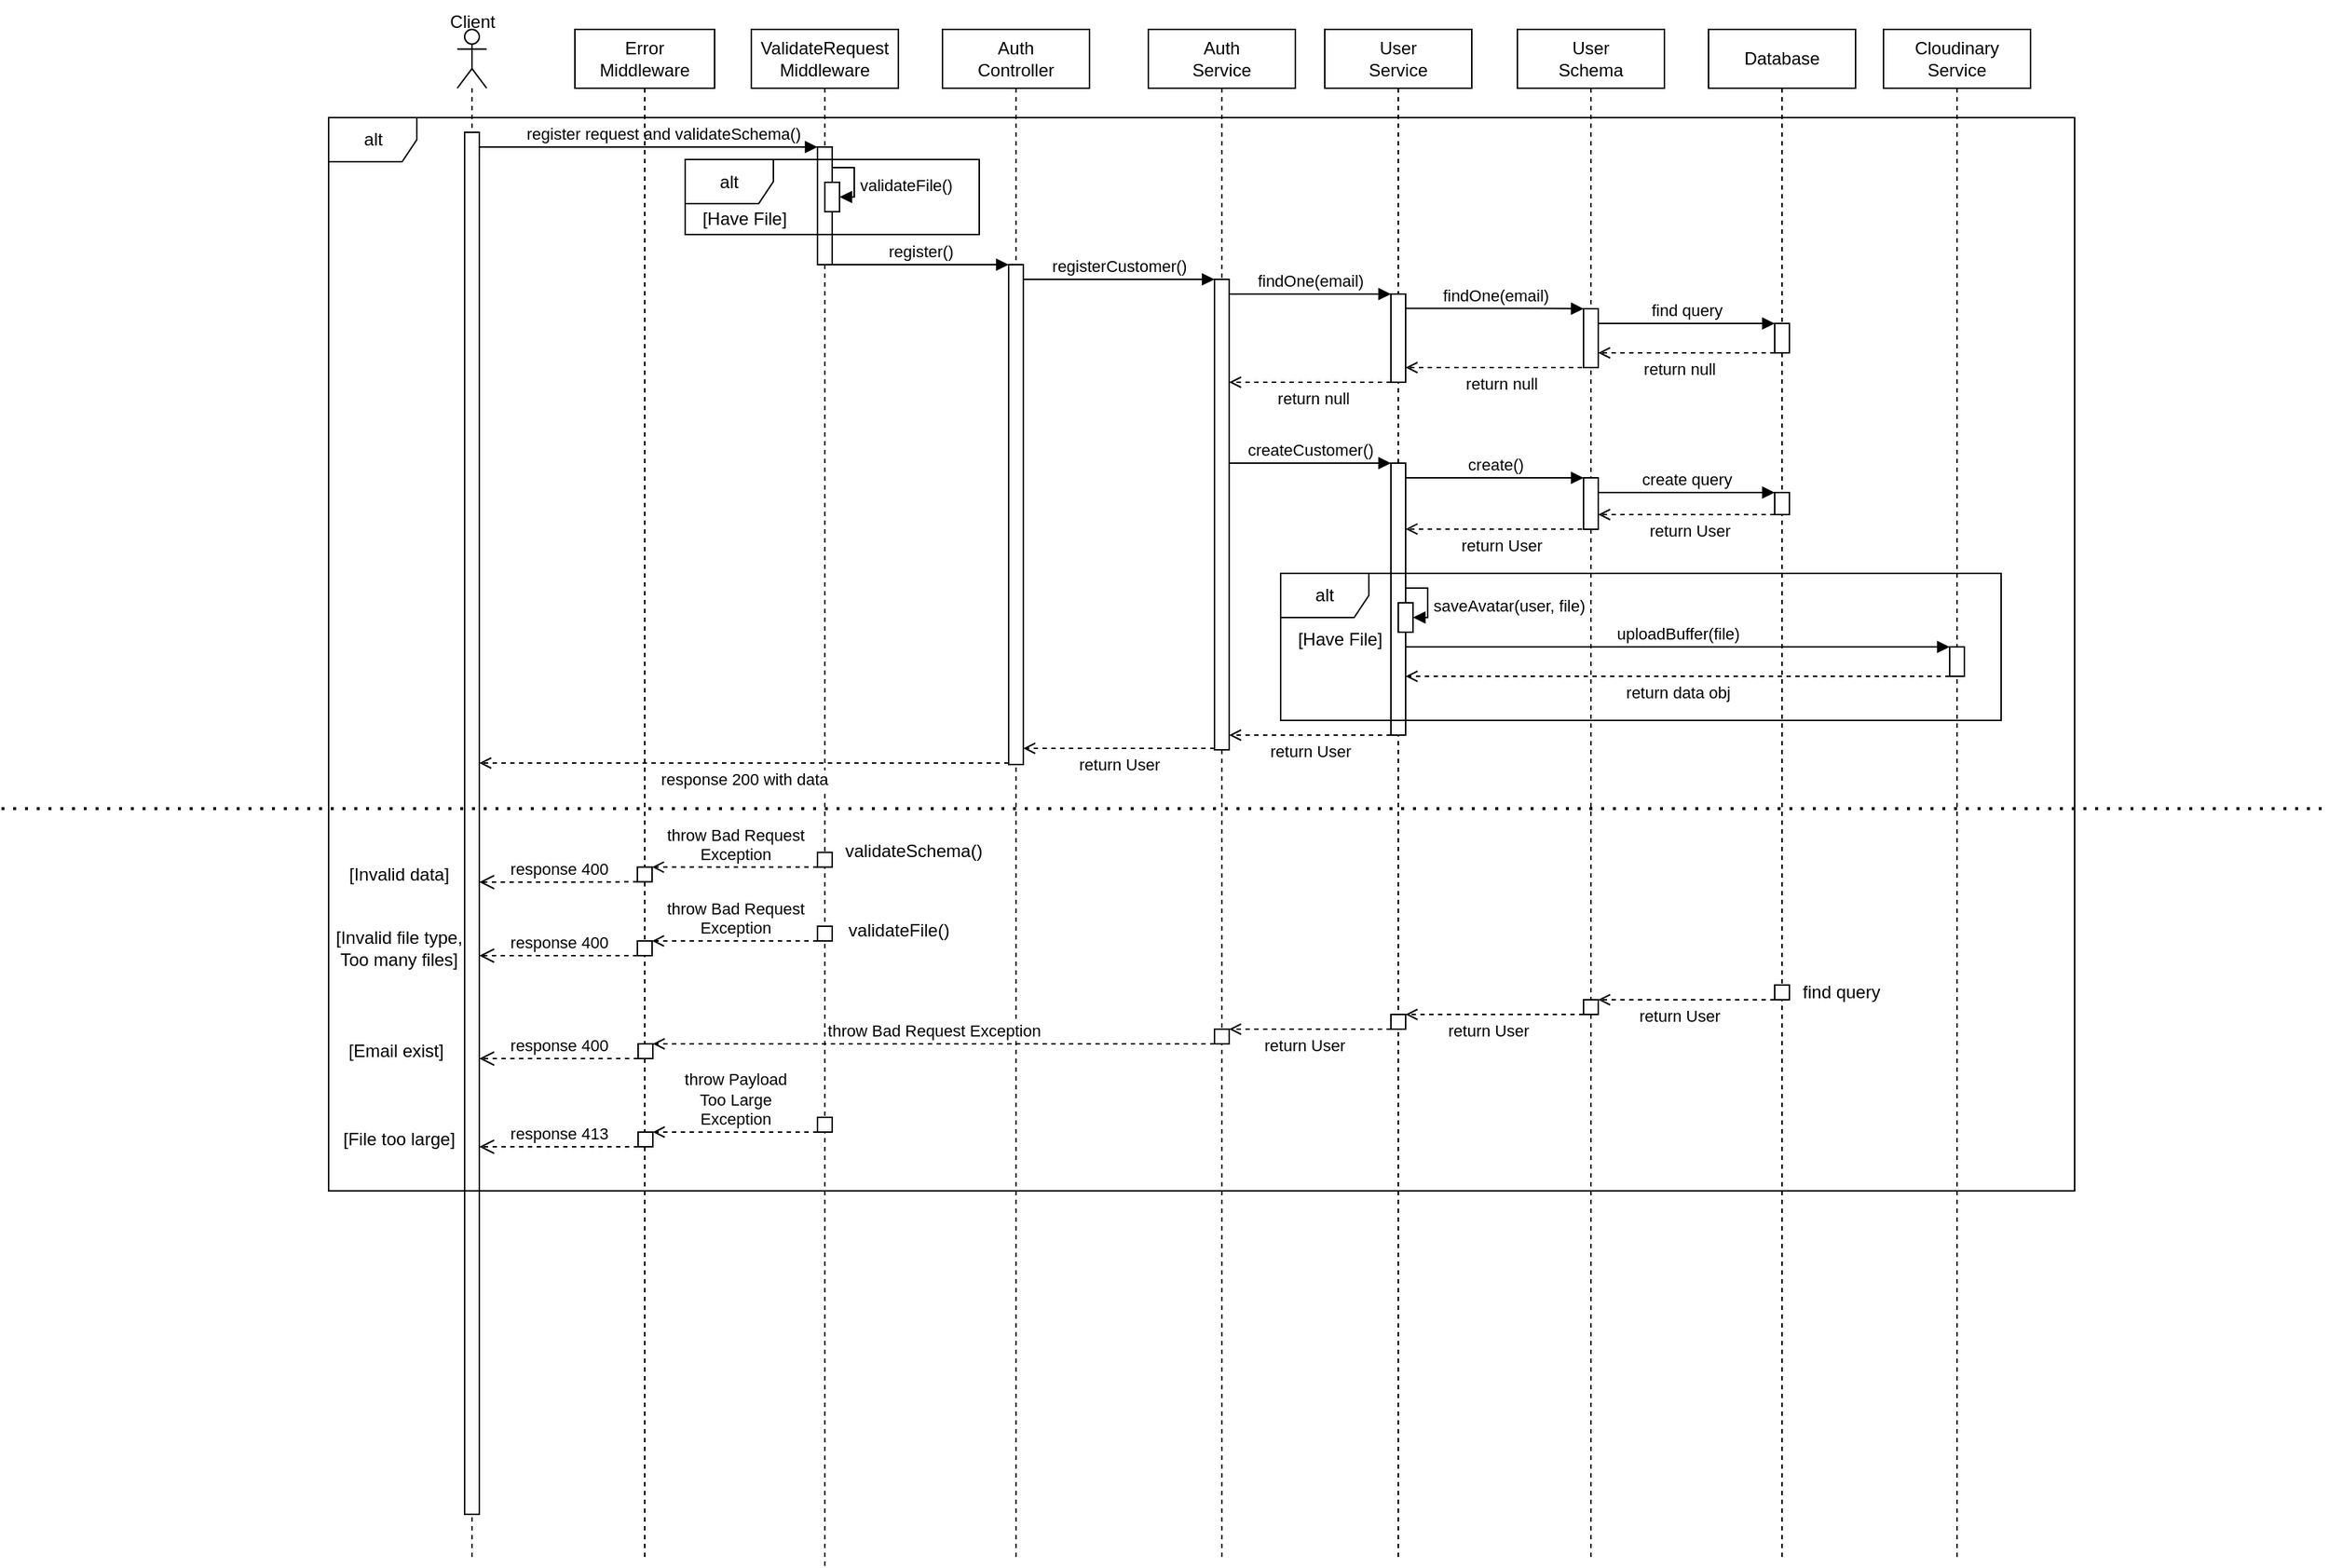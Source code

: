 <mxfile version="21.6.1" type="device">
  <diagram name="Page-1" id="2YBvvXClWsGukQMizWep">
    <mxGraphModel dx="1886" dy="606" grid="1" gridSize="10" guides="1" tooltips="1" connect="1" arrows="1" fold="1" page="1" pageScale="1" pageWidth="850" pageHeight="1100" math="0" shadow="0">
      <root>
        <mxCell id="0" />
        <mxCell id="1" parent="0" />
        <mxCell id="aM9ryv3xv72pqoxQDRHE-1" value="ValidateRequest&lt;br&gt;Middleware" style="shape=umlLifeline;perimeter=lifelinePerimeter;whiteSpace=wrap;html=1;container=0;dropTarget=0;collapsible=0;recursiveResize=0;outlineConnect=0;portConstraint=eastwest;newEdgeStyle={&quot;edgeStyle&quot;:&quot;elbowEdgeStyle&quot;,&quot;elbow&quot;:&quot;vertical&quot;,&quot;curved&quot;:0,&quot;rounded&quot;:0};" parent="1" vertex="1">
          <mxGeometry x="240" y="60" width="100" height="1045" as="geometry" />
        </mxCell>
        <mxCell id="aM9ryv3xv72pqoxQDRHE-2" value="" style="html=1;points=[];perimeter=orthogonalPerimeter;outlineConnect=0;targetShapes=umlLifeline;portConstraint=eastwest;newEdgeStyle={&quot;edgeStyle&quot;:&quot;elbowEdgeStyle&quot;,&quot;elbow&quot;:&quot;vertical&quot;,&quot;curved&quot;:0,&quot;rounded&quot;:0};" parent="aM9ryv3xv72pqoxQDRHE-1" vertex="1">
          <mxGeometry x="45" y="80" width="10" height="80" as="geometry" />
        </mxCell>
        <mxCell id="SsyVgSXzkfGJAHjcYwTx-8" value="" style="html=1;points=[];perimeter=orthogonalPerimeter;outlineConnect=0;targetShapes=umlLifeline;portConstraint=eastwest;newEdgeStyle={&quot;edgeStyle&quot;:&quot;elbowEdgeStyle&quot;,&quot;elbow&quot;:&quot;vertical&quot;,&quot;curved&quot;:0,&quot;rounded&quot;:0};" vertex="1" parent="aM9ryv3xv72pqoxQDRHE-1">
          <mxGeometry x="45" y="740" width="10" height="10" as="geometry" />
        </mxCell>
        <mxCell id="SsyVgSXzkfGJAHjcYwTx-16" value="" style="html=1;points=[];perimeter=orthogonalPerimeter;outlineConnect=0;targetShapes=umlLifeline;portConstraint=eastwest;newEdgeStyle={&quot;edgeStyle&quot;:&quot;elbowEdgeStyle&quot;,&quot;elbow&quot;:&quot;vertical&quot;,&quot;curved&quot;:0,&quot;rounded&quot;:0};" vertex="1" parent="aM9ryv3xv72pqoxQDRHE-1">
          <mxGeometry x="45" y="610" width="10" height="10" as="geometry" />
        </mxCell>
        <mxCell id="aM9ryv3xv72pqoxQDRHE-5" value="Auth&lt;br&gt;Service" style="shape=umlLifeline;perimeter=lifelinePerimeter;whiteSpace=wrap;html=1;container=0;dropTarget=0;collapsible=0;recursiveResize=0;outlineConnect=0;portConstraint=eastwest;newEdgeStyle={&quot;edgeStyle&quot;:&quot;elbowEdgeStyle&quot;,&quot;elbow&quot;:&quot;vertical&quot;,&quot;curved&quot;:0,&quot;rounded&quot;:0};" parent="1" vertex="1">
          <mxGeometry x="510" y="60" width="100" height="1040" as="geometry" />
        </mxCell>
        <mxCell id="aM9ryv3xv72pqoxQDRHE-6" value="" style="html=1;points=[];perimeter=orthogonalPerimeter;outlineConnect=0;targetShapes=umlLifeline;portConstraint=eastwest;newEdgeStyle={&quot;edgeStyle&quot;:&quot;elbowEdgeStyle&quot;,&quot;elbow&quot;:&quot;vertical&quot;,&quot;curved&quot;:0,&quot;rounded&quot;:0};" parent="aM9ryv3xv72pqoxQDRHE-5" vertex="1">
          <mxGeometry x="45" y="170" width="10" height="320" as="geometry" />
        </mxCell>
        <mxCell id="aM9ryv3xv72pqoxQDRHE-7" value="register()" style="html=1;verticalAlign=bottom;endArrow=block;elbow=vertical;rounded=0;" parent="1" source="aM9ryv3xv72pqoxQDRHE-2" target="zKB6oyso-aB5GgyO3CQL-14" edge="1">
          <mxGeometry relative="1" as="geometry">
            <mxPoint x="370" y="190" as="sourcePoint" />
            <Array as="points">
              <mxPoint x="350" y="220" />
            </Array>
            <mxPoint as="offset" />
          </mxGeometry>
        </mxCell>
        <mxCell id="zKB6oyso-aB5GgyO3CQL-1" value="User&lt;br&gt;Service" style="shape=umlLifeline;perimeter=lifelinePerimeter;whiteSpace=wrap;html=1;container=0;dropTarget=0;collapsible=0;recursiveResize=0;outlineConnect=0;portConstraint=eastwest;newEdgeStyle={&quot;edgeStyle&quot;:&quot;elbowEdgeStyle&quot;,&quot;elbow&quot;:&quot;vertical&quot;,&quot;curved&quot;:0,&quot;rounded&quot;:0};" parent="1" vertex="1">
          <mxGeometry x="630" y="60" width="100" height="1040" as="geometry" />
        </mxCell>
        <mxCell id="zKB6oyso-aB5GgyO3CQL-10" value="" style="shape=umlLifeline;perimeter=lifelinePerimeter;whiteSpace=wrap;html=1;container=1;dropTarget=0;collapsible=0;recursiveResize=0;outlineConnect=0;portConstraint=eastwest;newEdgeStyle={&quot;edgeStyle&quot;:&quot;elbowEdgeStyle&quot;,&quot;elbow&quot;:&quot;vertical&quot;,&quot;curved&quot;:0,&quot;rounded&quot;:0};participant=umlActor;" parent="1" vertex="1">
          <mxGeometry x="40" y="60" width="20" height="1040" as="geometry" />
        </mxCell>
        <mxCell id="GkC1F4D74xaMyos7BvfS-3" value="" style="html=1;points=[];perimeter=orthogonalPerimeter;outlineConnect=0;targetShapes=umlLifeline;portConstraint=eastwest;newEdgeStyle={&quot;edgeStyle&quot;:&quot;elbowEdgeStyle&quot;,&quot;elbow&quot;:&quot;vertical&quot;,&quot;curved&quot;:0,&quot;rounded&quot;:0};" parent="zKB6oyso-aB5GgyO3CQL-10" vertex="1">
          <mxGeometry x="5" y="70" width="10" height="940" as="geometry" />
        </mxCell>
        <mxCell id="zKB6oyso-aB5GgyO3CQL-11" value="register request and validateSchema()" style="html=1;verticalAlign=bottom;endArrow=block;edgeStyle=elbowEdgeStyle;elbow=horizontal;curved=0;rounded=0;" parent="1" edge="1">
          <mxGeometry x="0.087" relative="1" as="geometry">
            <mxPoint x="55.0" y="140" as="sourcePoint" />
            <Array as="points">
              <mxPoint x="205" y="140" />
            </Array>
            <mxPoint x="285.0" y="140" as="targetPoint" />
            <mxPoint as="offset" />
          </mxGeometry>
        </mxCell>
        <mxCell id="zKB6oyso-aB5GgyO3CQL-13" value="Auth&lt;br&gt;Controller" style="shape=umlLifeline;perimeter=lifelinePerimeter;whiteSpace=wrap;html=1;container=0;dropTarget=0;collapsible=0;recursiveResize=0;outlineConnect=0;portConstraint=eastwest;newEdgeStyle={&quot;edgeStyle&quot;:&quot;elbowEdgeStyle&quot;,&quot;elbow&quot;:&quot;vertical&quot;,&quot;curved&quot;:0,&quot;rounded&quot;:0};" parent="1" vertex="1">
          <mxGeometry x="370" y="60" width="100" height="1040" as="geometry" />
        </mxCell>
        <mxCell id="zKB6oyso-aB5GgyO3CQL-14" value="" style="html=1;points=[];perimeter=orthogonalPerimeter;outlineConnect=0;targetShapes=umlLifeline;portConstraint=eastwest;newEdgeStyle={&quot;edgeStyle&quot;:&quot;elbowEdgeStyle&quot;,&quot;elbow&quot;:&quot;vertical&quot;,&quot;curved&quot;:0,&quot;rounded&quot;:0};" parent="zKB6oyso-aB5GgyO3CQL-13" vertex="1">
          <mxGeometry x="45" y="160" width="10" height="340" as="geometry" />
        </mxCell>
        <mxCell id="zKB6oyso-aB5GgyO3CQL-15" value="registerCustomer()" style="html=1;verticalAlign=bottom;endArrow=block;elbow=vertical;rounded=0;" parent="1" source="zKB6oyso-aB5GgyO3CQL-14" target="aM9ryv3xv72pqoxQDRHE-6" edge="1">
          <mxGeometry relative="1" as="geometry">
            <mxPoint x="390" y="190" as="sourcePoint" />
            <Array as="points">
              <mxPoint x="490" y="230" />
            </Array>
            <mxPoint x="540" y="190" as="targetPoint" />
          </mxGeometry>
        </mxCell>
        <mxCell id="GkC1F4D74xaMyos7BvfS-5" value="alt" style="shape=umlFrame;whiteSpace=wrap;html=1;pointerEvents=0;" parent="1" vertex="1">
          <mxGeometry x="-47.5" y="120" width="1187.5" height="730" as="geometry" />
        </mxCell>
        <mxCell id="GkC1F4D74xaMyos7BvfS-15" value="Database" style="shape=umlLifeline;perimeter=lifelinePerimeter;whiteSpace=wrap;html=1;container=0;dropTarget=0;collapsible=0;recursiveResize=0;outlineConnect=0;portConstraint=eastwest;newEdgeStyle={&quot;edgeStyle&quot;:&quot;elbowEdgeStyle&quot;,&quot;elbow&quot;:&quot;vertical&quot;,&quot;curved&quot;:0,&quot;rounded&quot;:0};" parent="1" vertex="1">
          <mxGeometry x="891" y="60" width="100" height="1040" as="geometry" />
        </mxCell>
        <mxCell id="uKRvdSnNrbbBDhizSGsv-8" value="" style="html=1;points=[];perimeter=orthogonalPerimeter;outlineConnect=0;targetShapes=umlLifeline;portConstraint=eastwest;newEdgeStyle={&quot;edgeStyle&quot;:&quot;elbowEdgeStyle&quot;,&quot;elbow&quot;:&quot;vertical&quot;,&quot;curved&quot;:0,&quot;rounded&quot;:0};" parent="GkC1F4D74xaMyos7BvfS-15" vertex="1">
          <mxGeometry x="45" y="315" width="10" height="15" as="geometry" />
        </mxCell>
        <mxCell id="uKRvdSnNrbbBDhizSGsv-31" value="" style="html=1;points=[];perimeter=orthogonalPerimeter;outlineConnect=0;targetShapes=umlLifeline;portConstraint=eastwest;newEdgeStyle={&quot;edgeStyle&quot;:&quot;elbowEdgeStyle&quot;,&quot;elbow&quot;:&quot;vertical&quot;,&quot;curved&quot;:0,&quot;rounded&quot;:0};" parent="GkC1F4D74xaMyos7BvfS-15" vertex="1">
          <mxGeometry x="45" y="200" width="10" height="20" as="geometry" />
        </mxCell>
        <mxCell id="SsyVgSXzkfGJAHjcYwTx-23" value="" style="html=1;points=[];perimeter=orthogonalPerimeter;outlineConnect=0;targetShapes=umlLifeline;portConstraint=eastwest;newEdgeStyle={&quot;edgeStyle&quot;:&quot;elbowEdgeStyle&quot;,&quot;elbow&quot;:&quot;vertical&quot;,&quot;curved&quot;:0,&quot;rounded&quot;:0};" vertex="1" parent="GkC1F4D74xaMyos7BvfS-15">
          <mxGeometry x="45" y="650" width="10" height="10" as="geometry" />
        </mxCell>
        <mxCell id="GkC1F4D74xaMyos7BvfS-44" value="Error&lt;br&gt;Middleware" style="shape=umlLifeline;perimeter=lifelinePerimeter;whiteSpace=wrap;html=1;container=0;dropTarget=0;collapsible=0;recursiveResize=0;outlineConnect=0;portConstraint=eastwest;newEdgeStyle={&quot;edgeStyle&quot;:&quot;elbowEdgeStyle&quot;,&quot;elbow&quot;:&quot;vertical&quot;,&quot;curved&quot;:0,&quot;rounded&quot;:0};" parent="1" vertex="1">
          <mxGeometry x="120" y="60" width="95" height="1040" as="geometry" />
        </mxCell>
        <mxCell id="SsyVgSXzkfGJAHjcYwTx-2" value="" style="html=1;points=[];perimeter=orthogonalPerimeter;outlineConnect=0;targetShapes=umlLifeline;portConstraint=eastwest;newEdgeStyle={&quot;edgeStyle&quot;:&quot;elbowEdgeStyle&quot;,&quot;elbow&quot;:&quot;vertical&quot;,&quot;curved&quot;:0,&quot;rounded&quot;:0};" vertex="1" parent="GkC1F4D74xaMyos7BvfS-44">
          <mxGeometry x="42.5" y="569.77" width="10" height="10" as="geometry" />
        </mxCell>
        <mxCell id="SsyVgSXzkfGJAHjcYwTx-13" value="" style="html=1;points=[];perimeter=orthogonalPerimeter;outlineConnect=0;targetShapes=umlLifeline;portConstraint=eastwest;newEdgeStyle={&quot;edgeStyle&quot;:&quot;elbowEdgeStyle&quot;,&quot;elbow&quot;:&quot;vertical&quot;,&quot;curved&quot;:0,&quot;rounded&quot;:0};" vertex="1" parent="GkC1F4D74xaMyos7BvfS-44">
          <mxGeometry x="43" y="750" width="10" height="10" as="geometry" />
        </mxCell>
        <mxCell id="SsyVgSXzkfGJAHjcYwTx-18" value="" style="html=1;points=[];perimeter=orthogonalPerimeter;outlineConnect=0;targetShapes=umlLifeline;portConstraint=eastwest;newEdgeStyle={&quot;edgeStyle&quot;:&quot;elbowEdgeStyle&quot;,&quot;elbow&quot;:&quot;vertical&quot;,&quot;curved&quot;:0,&quot;rounded&quot;:0};" vertex="1" parent="GkC1F4D74xaMyos7BvfS-44">
          <mxGeometry x="42.5" y="620" width="10" height="10" as="geometry" />
        </mxCell>
        <mxCell id="SsyVgSXzkfGJAHjcYwTx-33" value="" style="html=1;points=[];perimeter=orthogonalPerimeter;outlineConnect=0;targetShapes=umlLifeline;portConstraint=eastwest;newEdgeStyle={&quot;edgeStyle&quot;:&quot;elbowEdgeStyle&quot;,&quot;elbow&quot;:&quot;vertical&quot;,&quot;curved&quot;:0,&quot;rounded&quot;:0};" vertex="1" parent="GkC1F4D74xaMyos7BvfS-44">
          <mxGeometry x="43" y="690" width="10" height="10" as="geometry" />
        </mxCell>
        <mxCell id="GkC1F4D74xaMyos7BvfS-71" value="User&lt;br&gt;Schema" style="shape=umlLifeline;perimeter=lifelinePerimeter;whiteSpace=wrap;html=1;container=0;dropTarget=0;collapsible=0;recursiveResize=0;outlineConnect=0;portConstraint=eastwest;newEdgeStyle={&quot;edgeStyle&quot;:&quot;elbowEdgeStyle&quot;,&quot;elbow&quot;:&quot;vertical&quot;,&quot;curved&quot;:0,&quot;rounded&quot;:0};" parent="1" vertex="1">
          <mxGeometry x="761" y="60" width="100" height="1040" as="geometry" />
        </mxCell>
        <mxCell id="uKRvdSnNrbbBDhizSGsv-6" value="" style="html=1;points=[];perimeter=orthogonalPerimeter;outlineConnect=0;targetShapes=umlLifeline;portConstraint=eastwest;newEdgeStyle={&quot;edgeStyle&quot;:&quot;elbowEdgeStyle&quot;,&quot;elbow&quot;:&quot;vertical&quot;,&quot;curved&quot;:0,&quot;rounded&quot;:0};" parent="GkC1F4D74xaMyos7BvfS-71" vertex="1">
          <mxGeometry x="45" y="305" width="10" height="35" as="geometry" />
        </mxCell>
        <mxCell id="xMGgh6MaADuXmPXkzUnw-2" value="" style="html=1;points=[];perimeter=orthogonalPerimeter;outlineConnect=0;targetShapes=umlLifeline;portConstraint=eastwest;newEdgeStyle={&quot;edgeStyle&quot;:&quot;elbowEdgeStyle&quot;,&quot;elbow&quot;:&quot;vertical&quot;,&quot;curved&quot;:0,&quot;rounded&quot;:0};" parent="GkC1F4D74xaMyos7BvfS-71" vertex="1">
          <mxGeometry x="45" y="190" width="10" height="40" as="geometry" />
        </mxCell>
        <mxCell id="SsyVgSXzkfGJAHjcYwTx-26" value="" style="html=1;points=[];perimeter=orthogonalPerimeter;outlineConnect=0;targetShapes=umlLifeline;portConstraint=eastwest;newEdgeStyle={&quot;edgeStyle&quot;:&quot;elbowEdgeStyle&quot;,&quot;elbow&quot;:&quot;vertical&quot;,&quot;curved&quot;:0,&quot;rounded&quot;:0};" vertex="1" parent="GkC1F4D74xaMyos7BvfS-71">
          <mxGeometry x="45" y="660" width="10" height="10" as="geometry" />
        </mxCell>
        <mxCell id="GkC1F4D74xaMyos7BvfS-101" value="Client" style="text;html=1;align=center;verticalAlign=middle;resizable=0;points=[];autosize=1;strokeColor=none;fillColor=none;" parent="1" vertex="1">
          <mxGeometry x="25" y="40" width="50" height="30" as="geometry" />
        </mxCell>
        <mxCell id="uKRvdSnNrbbBDhizSGsv-1" value="" style="html=1;points=[];perimeter=orthogonalPerimeter;outlineConnect=0;targetShapes=umlLifeline;portConstraint=eastwest;newEdgeStyle={&quot;edgeStyle&quot;:&quot;elbowEdgeStyle&quot;,&quot;elbow&quot;:&quot;vertical&quot;,&quot;curved&quot;:0,&quot;rounded&quot;:0};" parent="1" vertex="1">
          <mxGeometry x="290" y="164" width="10" height="20" as="geometry" />
        </mxCell>
        <mxCell id="uKRvdSnNrbbBDhizSGsv-2" value="validateFile()" style="html=1;align=left;spacingLeft=2;endArrow=block;rounded=0;edgeStyle=orthogonalEdgeStyle;curved=0;rounded=0;" parent="1" target="uKRvdSnNrbbBDhizSGsv-1" edge="1">
          <mxGeometry x="0.176" relative="1" as="geometry">
            <mxPoint x="295" y="154" as="sourcePoint" />
            <Array as="points">
              <mxPoint x="310" y="154" />
              <mxPoint x="310" y="174" />
            </Array>
            <mxPoint as="offset" />
          </mxGeometry>
        </mxCell>
        <mxCell id="uKRvdSnNrbbBDhizSGsv-4" value="createCustomer()" style="html=1;verticalAlign=bottom;endArrow=block;elbow=vertical;rounded=0;" parent="1" source="aM9ryv3xv72pqoxQDRHE-6" target="uKRvdSnNrbbBDhizSGsv-5" edge="1">
          <mxGeometry relative="1" as="geometry">
            <mxPoint x="565" y="355" as="sourcePoint" />
            <Array as="points">
              <mxPoint x="630" y="355" />
            </Array>
            <mxPoint x="695" y="355" as="targetPoint" />
          </mxGeometry>
        </mxCell>
        <mxCell id="uKRvdSnNrbbBDhizSGsv-5" value="" style="html=1;points=[];perimeter=orthogonalPerimeter;outlineConnect=0;targetShapes=umlLifeline;portConstraint=eastwest;newEdgeStyle={&quot;edgeStyle&quot;:&quot;elbowEdgeStyle&quot;,&quot;elbow&quot;:&quot;vertical&quot;,&quot;curved&quot;:0,&quot;rounded&quot;:0};" parent="1" vertex="1">
          <mxGeometry x="675" y="355" width="10" height="185" as="geometry" />
        </mxCell>
        <mxCell id="uKRvdSnNrbbBDhizSGsv-7" value="create()" style="html=1;verticalAlign=bottom;endArrow=block;elbow=vertical;rounded=0;" parent="1" source="uKRvdSnNrbbBDhizSGsv-5" target="uKRvdSnNrbbBDhizSGsv-6" edge="1">
          <mxGeometry relative="1" as="geometry">
            <mxPoint x="685" y="365" as="sourcePoint" />
            <Array as="points">
              <mxPoint x="750" y="365" />
            </Array>
            <mxPoint x="795" y="365" as="targetPoint" />
          </mxGeometry>
        </mxCell>
        <mxCell id="uKRvdSnNrbbBDhizSGsv-9" value="create query" style="html=1;verticalAlign=bottom;endArrow=block;elbow=vertical;rounded=0;" parent="1" source="uKRvdSnNrbbBDhizSGsv-6" target="uKRvdSnNrbbBDhizSGsv-8" edge="1">
          <mxGeometry relative="1" as="geometry">
            <mxPoint x="810" y="375" as="sourcePoint" />
            <Array as="points">
              <mxPoint x="875" y="375" />
            </Array>
            <mxPoint x="930" y="375" as="targetPoint" />
          </mxGeometry>
        </mxCell>
        <mxCell id="uKRvdSnNrbbBDhizSGsv-10" value="return User" style="html=1;verticalAlign=bottom;endArrow=open;dashed=1;elbow=horizontal;rounded=0;" parent="1" source="uKRvdSnNrbbBDhizSGsv-8" target="uKRvdSnNrbbBDhizSGsv-6" edge="1">
          <mxGeometry x="-0.028" y="20" relative="1" as="geometry">
            <mxPoint x="810" y="395" as="targetPoint" />
            <mxPoint x="930" y="395" as="sourcePoint" />
            <mxPoint as="offset" />
            <Array as="points">
              <mxPoint x="870" y="390" />
            </Array>
          </mxGeometry>
        </mxCell>
        <mxCell id="uKRvdSnNrbbBDhizSGsv-11" value="return User" style="html=1;verticalAlign=bottom;endArrow=open;dashed=1;elbow=horizontal;rounded=0;" parent="1" edge="1">
          <mxGeometry x="-0.083" y="20" relative="1" as="geometry">
            <mxPoint x="685.0" y="399.84" as="targetPoint" />
            <mxPoint x="805.0" y="399.84" as="sourcePoint" />
            <mxPoint as="offset" />
            <Array as="points">
              <mxPoint x="740" y="399.84" />
            </Array>
          </mxGeometry>
        </mxCell>
        <mxCell id="uKRvdSnNrbbBDhizSGsv-27" value="findOne(email)" style="html=1;verticalAlign=bottom;endArrow=block;elbow=vertical;rounded=0;" parent="1" source="aM9ryv3xv72pqoxQDRHE-6" target="xMGgh6MaADuXmPXkzUnw-1" edge="1">
          <mxGeometry relative="1" as="geometry">
            <mxPoint x="575" y="240" as="sourcePoint" />
            <Array as="points">
              <mxPoint x="640" y="240" />
            </Array>
            <mxPoint x="660" y="240" as="targetPoint" />
          </mxGeometry>
        </mxCell>
        <mxCell id="uKRvdSnNrbbBDhizSGsv-35" value="return null" style="html=1;verticalAlign=bottom;endArrow=open;dashed=1;elbow=horizontal;rounded=0;" parent="1" edge="1">
          <mxGeometry x="-0.028" y="20" relative="1" as="geometry">
            <mxPoint x="565" y="300" as="targetPoint" />
            <mxPoint x="675.0" y="300" as="sourcePoint" />
            <mxPoint as="offset" />
            <Array as="points">
              <mxPoint x="630" y="300" />
            </Array>
          </mxGeometry>
        </mxCell>
        <mxCell id="xMGgh6MaADuXmPXkzUnw-1" value="" style="html=1;points=[];perimeter=orthogonalPerimeter;outlineConnect=0;targetShapes=umlLifeline;portConstraint=eastwest;newEdgeStyle={&quot;edgeStyle&quot;:&quot;elbowEdgeStyle&quot;,&quot;elbow&quot;:&quot;vertical&quot;,&quot;curved&quot;:0,&quot;rounded&quot;:0};" parent="1" vertex="1">
          <mxGeometry x="675" y="240" width="10" height="60" as="geometry" />
        </mxCell>
        <mxCell id="xMGgh6MaADuXmPXkzUnw-3" value="findOne(email)" style="html=1;verticalAlign=bottom;endArrow=block;elbow=vertical;rounded=0;" parent="1" source="xMGgh6MaADuXmPXkzUnw-1" target="xMGgh6MaADuXmPXkzUnw-2" edge="1">
          <mxGeometry relative="1" as="geometry">
            <mxPoint x="700" y="249.71" as="sourcePoint" />
            <Array as="points">
              <mxPoint x="775" y="249.71" />
            </Array>
            <mxPoint x="810" y="249.71" as="targetPoint" />
          </mxGeometry>
        </mxCell>
        <mxCell id="xMGgh6MaADuXmPXkzUnw-4" value="find query" style="html=1;verticalAlign=bottom;endArrow=block;elbow=vertical;rounded=0;" parent="1" source="xMGgh6MaADuXmPXkzUnw-2" target="uKRvdSnNrbbBDhizSGsv-31" edge="1">
          <mxGeometry relative="1" as="geometry">
            <mxPoint x="810" y="260.29" as="sourcePoint" />
            <Array as="points">
              <mxPoint x="900" y="260.0" />
            </Array>
            <mxPoint x="930" y="260.29" as="targetPoint" />
          </mxGeometry>
        </mxCell>
        <mxCell id="xMGgh6MaADuXmPXkzUnw-5" value="return null" style="html=1;verticalAlign=bottom;endArrow=open;dashed=1;elbow=horizontal;rounded=0;" parent="1" edge="1">
          <mxGeometry x="-0.083" y="20" relative="1" as="geometry">
            <mxPoint x="685.0" y="290" as="targetPoint" />
            <mxPoint x="805" y="290" as="sourcePoint" />
            <mxPoint as="offset" />
            <Array as="points">
              <mxPoint x="735" y="290" />
            </Array>
          </mxGeometry>
        </mxCell>
        <mxCell id="xMGgh6MaADuXmPXkzUnw-6" value="return null" style="html=1;verticalAlign=bottom;endArrow=open;dashed=1;elbow=horizontal;rounded=0;" parent="1" source="uKRvdSnNrbbBDhizSGsv-31" target="xMGgh6MaADuXmPXkzUnw-2" edge="1">
          <mxGeometry x="0.083" y="20" relative="1" as="geometry">
            <mxPoint x="820" y="280" as="targetPoint" />
            <mxPoint x="940" y="280" as="sourcePoint" />
            <mxPoint as="offset" />
            <Array as="points">
              <mxPoint x="870" y="280" />
            </Array>
          </mxGeometry>
        </mxCell>
        <mxCell id="xMGgh6MaADuXmPXkzUnw-7" value="alt" style="shape=umlFrame;whiteSpace=wrap;html=1;pointerEvents=0;" parent="1" vertex="1">
          <mxGeometry x="600" y="430" width="490" height="100" as="geometry" />
        </mxCell>
        <mxCell id="xMGgh6MaADuXmPXkzUnw-8" value="[Have File]" style="text;html=1;align=center;verticalAlign=middle;resizable=0;points=[];autosize=1;strokeColor=none;fillColor=none;" parent="1" vertex="1">
          <mxGeometry x="600" y="460" width="80" height="30" as="geometry" />
        </mxCell>
        <mxCell id="xMGgh6MaADuXmPXkzUnw-10" value="Cloudinary&lt;br&gt;Service" style="shape=umlLifeline;perimeter=lifelinePerimeter;whiteSpace=wrap;html=1;container=0;dropTarget=0;collapsible=0;recursiveResize=0;outlineConnect=0;portConstraint=eastwest;newEdgeStyle={&quot;edgeStyle&quot;:&quot;elbowEdgeStyle&quot;,&quot;elbow&quot;:&quot;vertical&quot;,&quot;curved&quot;:0,&quot;rounded&quot;:0};" parent="1" vertex="1">
          <mxGeometry x="1010" y="60" width="100" height="1040" as="geometry" />
        </mxCell>
        <mxCell id="xMGgh6MaADuXmPXkzUnw-18" value="" style="html=1;points=[];perimeter=orthogonalPerimeter;outlineConnect=0;targetShapes=umlLifeline;portConstraint=eastwest;newEdgeStyle={&quot;edgeStyle&quot;:&quot;elbowEdgeStyle&quot;,&quot;elbow&quot;:&quot;vertical&quot;,&quot;curved&quot;:0,&quot;rounded&quot;:0};" parent="xMGgh6MaADuXmPXkzUnw-10" vertex="1">
          <mxGeometry x="45" y="420" width="10" height="20" as="geometry" />
        </mxCell>
        <mxCell id="xMGgh6MaADuXmPXkzUnw-15" value="" style="html=1;points=[];perimeter=orthogonalPerimeter;outlineConnect=0;targetShapes=umlLifeline;portConstraint=eastwest;newEdgeStyle={&quot;edgeStyle&quot;:&quot;elbowEdgeStyle&quot;,&quot;elbow&quot;:&quot;vertical&quot;,&quot;curved&quot;:0,&quot;rounded&quot;:0};" parent="1" vertex="1">
          <mxGeometry x="680" y="450" width="10" height="20" as="geometry" />
        </mxCell>
        <mxCell id="xMGgh6MaADuXmPXkzUnw-16" value="saveAvatar(user, file)" style="html=1;align=left;spacingLeft=2;endArrow=block;rounded=0;edgeStyle=orthogonalEdgeStyle;curved=0;rounded=0;" parent="1" target="xMGgh6MaADuXmPXkzUnw-15" edge="1">
          <mxGeometry x="0.173" relative="1" as="geometry">
            <mxPoint x="685" y="440" as="sourcePoint" />
            <Array as="points">
              <mxPoint x="700" y="440" />
              <mxPoint x="700" y="460" />
            </Array>
            <mxPoint as="offset" />
          </mxGeometry>
        </mxCell>
        <mxCell id="xMGgh6MaADuXmPXkzUnw-17" value="uploadBuffer(file)" style="html=1;verticalAlign=bottom;endArrow=block;elbow=vertical;rounded=0;" parent="1" source="uKRvdSnNrbbBDhizSGsv-5" target="xMGgh6MaADuXmPXkzUnw-18" edge="1">
          <mxGeometry relative="1" as="geometry">
            <mxPoint x="680" y="480" as="sourcePoint" />
            <Array as="points" />
            <mxPoint x="675.0" y="480" as="targetPoint" />
          </mxGeometry>
        </mxCell>
        <mxCell id="xMGgh6MaADuXmPXkzUnw-20" value="return data obj" style="html=1;verticalAlign=bottom;endArrow=open;dashed=1;elbow=horizontal;rounded=0;" parent="1" source="xMGgh6MaADuXmPXkzUnw-18" target="uKRvdSnNrbbBDhizSGsv-5" edge="1">
          <mxGeometry y="20" relative="1" as="geometry">
            <mxPoint x="710.0" y="500" as="targetPoint" />
            <mxPoint x="830.0" y="500" as="sourcePoint" />
            <mxPoint as="offset" />
            <Array as="points">
              <mxPoint x="765" y="500" />
            </Array>
          </mxGeometry>
        </mxCell>
        <mxCell id="xMGgh6MaADuXmPXkzUnw-22" value="return User" style="html=1;verticalAlign=bottom;endArrow=open;dashed=1;elbow=horizontal;rounded=0;" parent="1" source="uKRvdSnNrbbBDhizSGsv-5" target="aM9ryv3xv72pqoxQDRHE-6" edge="1">
          <mxGeometry y="20" relative="1" as="geometry">
            <mxPoint x="570" y="540" as="targetPoint" />
            <mxPoint x="940" y="540" as="sourcePoint" />
            <mxPoint as="offset" />
            <Array as="points">
              <mxPoint x="650" y="540" />
            </Array>
          </mxGeometry>
        </mxCell>
        <mxCell id="xMGgh6MaADuXmPXkzUnw-23" value="return User" style="html=1;verticalAlign=bottom;endArrow=open;dashed=1;elbow=horizontal;rounded=0;" parent="1" source="aM9ryv3xv72pqoxQDRHE-6" target="zKB6oyso-aB5GgyO3CQL-14" edge="1">
          <mxGeometry y="20" relative="1" as="geometry">
            <mxPoint x="425" y="549" as="targetPoint" />
            <mxPoint x="535" y="549" as="sourcePoint" />
            <mxPoint as="offset" />
            <Array as="points">
              <mxPoint x="510" y="549" />
            </Array>
          </mxGeometry>
        </mxCell>
        <mxCell id="xMGgh6MaADuXmPXkzUnw-24" value="response 200 with data" style="html=1;verticalAlign=bottom;endArrow=open;dashed=1;elbow=horizontal;rounded=0;" parent="1" source="zKB6oyso-aB5GgyO3CQL-14" target="GkC1F4D74xaMyos7BvfS-3" edge="1">
          <mxGeometry y="20" relative="1" as="geometry">
            <mxPoint x="280" y="559" as="targetPoint" />
            <mxPoint x="410" y="559" as="sourcePoint" />
            <mxPoint as="offset" />
            <Array as="points">
              <mxPoint x="365" y="559" />
            </Array>
          </mxGeometry>
        </mxCell>
        <mxCell id="xMGgh6MaADuXmPXkzUnw-25" value="alt" style="shape=umlFrame;whiteSpace=wrap;html=1;pointerEvents=0;" parent="1" vertex="1">
          <mxGeometry x="195" y="148.5" width="200" height="51" as="geometry" />
        </mxCell>
        <mxCell id="xMGgh6MaADuXmPXkzUnw-26" value="[Have File]" style="text;html=1;align=center;verticalAlign=middle;resizable=0;points=[];autosize=1;strokeColor=none;fillColor=none;" parent="1" vertex="1">
          <mxGeometry x="195" y="174" width="80" height="30" as="geometry" />
        </mxCell>
        <mxCell id="SsyVgSXzkfGJAHjcYwTx-1" value="[Invalid data]" style="text;html=1;align=center;verticalAlign=middle;resizable=0;points=[];autosize=1;strokeColor=none;fillColor=none;" vertex="1" parent="1">
          <mxGeometry x="-45" y="619.77" width="90" height="30" as="geometry" />
        </mxCell>
        <mxCell id="SsyVgSXzkfGJAHjcYwTx-4" value="" style="html=1;points=[];perimeter=orthogonalPerimeter;outlineConnect=0;targetShapes=umlLifeline;portConstraint=eastwest;newEdgeStyle={&quot;edgeStyle&quot;:&quot;elbowEdgeStyle&quot;,&quot;elbow&quot;:&quot;vertical&quot;,&quot;curved&quot;:0,&quot;rounded&quot;:0};" vertex="1" parent="1">
          <mxGeometry x="285" y="619.77" width="10" height="10" as="geometry" />
        </mxCell>
        <mxCell id="SsyVgSXzkfGJAHjcYwTx-5" value="throw Bad Request &lt;br&gt;Exception" style="html=1;verticalAlign=bottom;endArrow=open;dashed=1;elbow=horizontal;rounded=0;" edge="1" parent="1" source="SsyVgSXzkfGJAHjcYwTx-4" target="SsyVgSXzkfGJAHjcYwTx-2">
          <mxGeometry relative="1" as="geometry">
            <mxPoint x="145" y="639.77" as="targetPoint" />
            <mxPoint x="265" y="629.77" as="sourcePoint" />
            <mxPoint as="offset" />
          </mxGeometry>
        </mxCell>
        <mxCell id="SsyVgSXzkfGJAHjcYwTx-6" value="" style="endArrow=none;dashed=1;html=1;dashPattern=1 3;strokeWidth=2;rounded=0;" edge="1" parent="1">
          <mxGeometry width="50" height="50" relative="1" as="geometry">
            <mxPoint x="-270" y="590" as="sourcePoint" />
            <mxPoint x="1310" y="590" as="targetPoint" />
          </mxGeometry>
        </mxCell>
        <mxCell id="SsyVgSXzkfGJAHjcYwTx-3" value="response 400" style="html=1;verticalAlign=bottom;endArrow=open;dashed=1;endSize=8;elbow=horizontal;rounded=0;" edge="1" parent="1" source="SsyVgSXzkfGJAHjcYwTx-2" target="GkC1F4D74xaMyos7BvfS-3">
          <mxGeometry relative="1" as="geometry">
            <mxPoint x="80" y="639.77" as="targetPoint" />
            <Array as="points">
              <mxPoint x="110" y="640" />
            </Array>
            <mxPoint x="180" y="639.77" as="sourcePoint" />
            <mxPoint as="offset" />
          </mxGeometry>
        </mxCell>
        <mxCell id="SsyVgSXzkfGJAHjcYwTx-9" value="[File too large]" style="text;html=1;align=center;verticalAlign=middle;resizable=0;points=[];autosize=1;strokeColor=none;fillColor=none;" vertex="1" parent="1">
          <mxGeometry x="-50" y="800" width="100" height="30" as="geometry" />
        </mxCell>
        <mxCell id="SsyVgSXzkfGJAHjcYwTx-10" value="throw Payload &lt;br&gt;Too Large&lt;br&gt;Exception" style="html=1;verticalAlign=bottom;endArrow=open;dashed=1;elbow=horizontal;rounded=0;" edge="1" parent="1" source="SsyVgSXzkfGJAHjcYwTx-8" target="SsyVgSXzkfGJAHjcYwTx-13">
          <mxGeometry relative="1" as="geometry">
            <mxPoint x="179" y="605" as="targetPoint" />
            <mxPoint x="291" y="605" as="sourcePoint" />
            <mxPoint as="offset" />
          </mxGeometry>
        </mxCell>
        <mxCell id="SsyVgSXzkfGJAHjcYwTx-14" value="response 413" style="html=1;verticalAlign=bottom;endArrow=open;dashed=1;endSize=8;elbow=horizontal;rounded=0;" edge="1" parent="1" source="SsyVgSXzkfGJAHjcYwTx-13" target="GkC1F4D74xaMyos7BvfS-3">
          <mxGeometry relative="1" as="geometry">
            <mxPoint x="55" y="850" as="targetPoint" />
            <Array as="points">
              <mxPoint x="110" y="820" />
            </Array>
            <mxPoint x="160.5" y="690" as="sourcePoint" />
            <mxPoint as="offset" />
          </mxGeometry>
        </mxCell>
        <mxCell id="SsyVgSXzkfGJAHjcYwTx-17" value="throw Bad Request &lt;br&gt;Exception" style="html=1;verticalAlign=bottom;endArrow=open;dashed=1;elbow=horizontal;rounded=0;" edge="1" parent="1" source="SsyVgSXzkfGJAHjcYwTx-16" target="SsyVgSXzkfGJAHjcYwTx-18">
          <mxGeometry relative="1" as="geometry">
            <mxPoint x="173" y="680" as="targetPoint" />
            <mxPoint x="285" y="680" as="sourcePoint" />
            <mxPoint as="offset" />
          </mxGeometry>
        </mxCell>
        <mxCell id="SsyVgSXzkfGJAHjcYwTx-19" value="response 400" style="html=1;verticalAlign=bottom;endArrow=open;dashed=1;endSize=8;elbow=horizontal;rounded=0;" edge="1" parent="1" source="SsyVgSXzkfGJAHjcYwTx-18" target="GkC1F4D74xaMyos7BvfS-3">
          <mxGeometry relative="1" as="geometry">
            <mxPoint x="60" y="690" as="targetPoint" />
            <Array as="points">
              <mxPoint x="115" y="690" />
            </Array>
            <mxPoint x="168" y="690" as="sourcePoint" />
            <mxPoint as="offset" />
          </mxGeometry>
        </mxCell>
        <mxCell id="SsyVgSXzkfGJAHjcYwTx-20" value="validateSchema()" style="text;html=1;align=center;verticalAlign=middle;resizable=0;points=[];autosize=1;strokeColor=none;fillColor=none;" vertex="1" parent="1">
          <mxGeometry x="290" y="604" width="120" height="30" as="geometry" />
        </mxCell>
        <mxCell id="SsyVgSXzkfGJAHjcYwTx-21" value="validateFile()" style="text;html=1;align=center;verticalAlign=middle;resizable=0;points=[];autosize=1;strokeColor=none;fillColor=none;" vertex="1" parent="1">
          <mxGeometry x="295" y="658" width="90" height="30" as="geometry" />
        </mxCell>
        <mxCell id="SsyVgSXzkfGJAHjcYwTx-24" value="find query" style="text;html=1;align=center;verticalAlign=middle;resizable=0;points=[];autosize=1;strokeColor=none;fillColor=none;" vertex="1" parent="1">
          <mxGeometry x="941" y="700" width="80" height="30" as="geometry" />
        </mxCell>
        <mxCell id="SsyVgSXzkfGJAHjcYwTx-25" value="return User" style="html=1;verticalAlign=bottom;endArrow=open;dashed=1;elbow=horizontal;rounded=0;" edge="1" parent="1" source="SsyVgSXzkfGJAHjcYwTx-23" target="SsyVgSXzkfGJAHjcYwTx-26">
          <mxGeometry x="0.083" y="20" relative="1" as="geometry">
            <mxPoint x="821" y="730" as="targetPoint" />
            <mxPoint x="941" y="730" as="sourcePoint" />
            <mxPoint as="offset" />
            <Array as="points" />
          </mxGeometry>
        </mxCell>
        <mxCell id="SsyVgSXzkfGJAHjcYwTx-27" value="" style="html=1;points=[];perimeter=orthogonalPerimeter;outlineConnect=0;targetShapes=umlLifeline;portConstraint=eastwest;newEdgeStyle={&quot;edgeStyle&quot;:&quot;elbowEdgeStyle&quot;,&quot;elbow&quot;:&quot;vertical&quot;,&quot;curved&quot;:0,&quot;rounded&quot;:0};" vertex="1" parent="1">
          <mxGeometry x="675" y="730" width="10" height="10" as="geometry" />
        </mxCell>
        <mxCell id="SsyVgSXzkfGJAHjcYwTx-28" value="return User" style="html=1;verticalAlign=bottom;endArrow=open;dashed=1;elbow=horizontal;rounded=0;" edge="1" parent="1" source="SsyVgSXzkfGJAHjcYwTx-26" target="SsyVgSXzkfGJAHjcYwTx-27">
          <mxGeometry x="0.083" y="20" relative="1" as="geometry">
            <mxPoint x="686" y="730" as="targetPoint" />
            <mxPoint x="806" y="730" as="sourcePoint" />
            <mxPoint as="offset" />
            <Array as="points">
              <mxPoint x="746" y="730" />
            </Array>
          </mxGeometry>
        </mxCell>
        <mxCell id="SsyVgSXzkfGJAHjcYwTx-29" value="" style="html=1;points=[];perimeter=orthogonalPerimeter;outlineConnect=0;targetShapes=umlLifeline;portConstraint=eastwest;newEdgeStyle={&quot;edgeStyle&quot;:&quot;elbowEdgeStyle&quot;,&quot;elbow&quot;:&quot;vertical&quot;,&quot;curved&quot;:0,&quot;rounded&quot;:0};" vertex="1" parent="1">
          <mxGeometry x="555" y="740" width="10" height="10" as="geometry" />
        </mxCell>
        <mxCell id="SsyVgSXzkfGJAHjcYwTx-30" value="return User" style="html=1;verticalAlign=bottom;endArrow=open;dashed=1;elbow=horizontal;rounded=0;" edge="1" parent="1" target="SsyVgSXzkfGJAHjcYwTx-29" source="SsyVgSXzkfGJAHjcYwTx-27">
          <mxGeometry x="0.083" y="20" relative="1" as="geometry">
            <mxPoint x="566" y="740" as="targetPoint" />
            <mxPoint x="686" y="740" as="sourcePoint" />
            <mxPoint as="offset" />
            <Array as="points">
              <mxPoint x="630" y="740" />
            </Array>
          </mxGeometry>
        </mxCell>
        <mxCell id="SsyVgSXzkfGJAHjcYwTx-32" value="throw Bad Request Exception" style="html=1;verticalAlign=bottom;endArrow=open;dashed=1;elbow=horizontal;rounded=0;" edge="1" parent="1" source="SsyVgSXzkfGJAHjcYwTx-29" target="SsyVgSXzkfGJAHjcYwTx-33">
          <mxGeometry relative="1" as="geometry">
            <mxPoint x="283" y="750" as="targetPoint" />
            <mxPoint x="555" y="750" as="sourcePoint" />
            <mxPoint as="offset" />
          </mxGeometry>
        </mxCell>
        <mxCell id="SsyVgSXzkfGJAHjcYwTx-35" value="[Email exist]" style="text;html=1;align=center;verticalAlign=middle;resizable=0;points=[];autosize=1;strokeColor=none;fillColor=none;" vertex="1" parent="1">
          <mxGeometry x="-47.5" y="740" width="90" height="30" as="geometry" />
        </mxCell>
        <mxCell id="SsyVgSXzkfGJAHjcYwTx-37" value="[Invalid file type, &lt;br&gt;Too many files]" style="text;html=1;align=center;verticalAlign=middle;resizable=0;points=[];autosize=1;strokeColor=none;fillColor=none;" vertex="1" parent="1">
          <mxGeometry x="-55" y="665" width="110" height="40" as="geometry" />
        </mxCell>
        <mxCell id="SsyVgSXzkfGJAHjcYwTx-34" value="response 400" style="html=1;verticalAlign=bottom;endArrow=open;dashed=1;endSize=8;elbow=horizontal;rounded=0;" edge="1" parent="1" source="SsyVgSXzkfGJAHjcYwTx-33" target="GkC1F4D74xaMyos7BvfS-3">
          <mxGeometry relative="1" as="geometry">
            <mxPoint x="55" y="762" as="targetPoint" />
            <Array as="points">
              <mxPoint x="118" y="760" />
            </Array>
            <mxPoint x="161" y="762.0" as="sourcePoint" />
            <mxPoint as="offset" />
          </mxGeometry>
        </mxCell>
      </root>
    </mxGraphModel>
  </diagram>
</mxfile>
